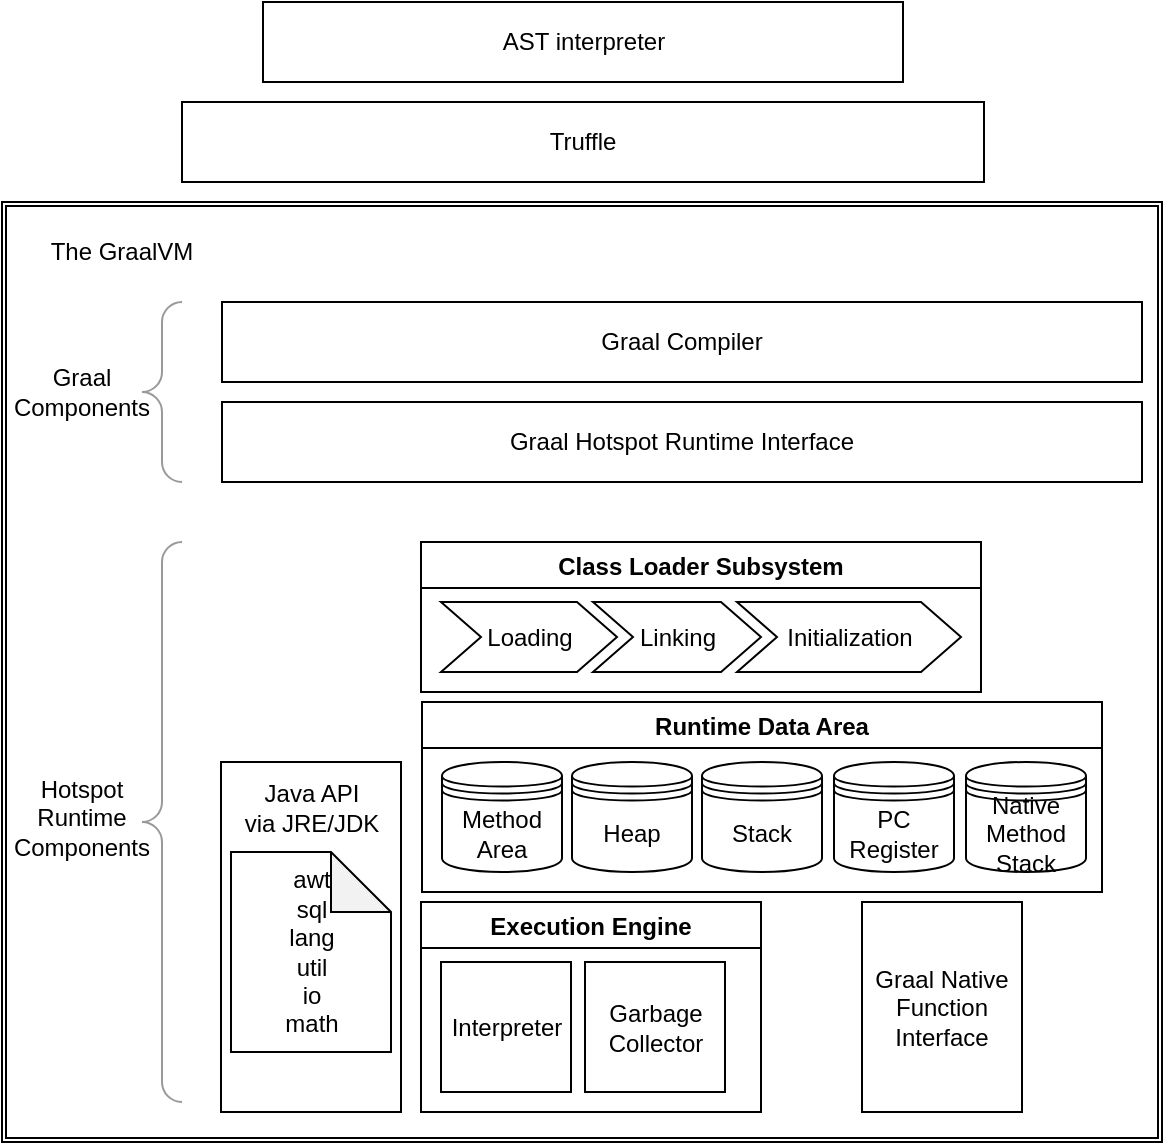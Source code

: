 <mxfile version="13.9.9" type="device"><diagram id="cHf0WT0qtPadwHNcwg--" name="Seite-1"><mxGraphModel dx="940" dy="846" grid="1" gridSize="10" guides="1" tooltips="1" connect="1" arrows="1" fold="1" page="1" pageScale="1" pageWidth="827" pageHeight="1169" math="0" shadow="0"><root><mxCell id="0"/><mxCell id="1" parent="0"/><mxCell id="Gbc03IH8W8lnXqPxh1PT-1" value="Truffle" style="rounded=0;whiteSpace=wrap;html=1;" parent="1" vertex="1"><mxGeometry x="140" y="190" width="401" height="40" as="geometry"/></mxCell><mxCell id="Gbc03IH8W8lnXqPxh1PT-2" value="AST interpreter" style="rounded=0;whiteSpace=wrap;html=1;" parent="1" vertex="1"><mxGeometry x="180.5" y="140" width="320" height="40" as="geometry"/></mxCell><mxCell id="Gbc03IH8W8lnXqPxh1PT-3" value="" style="shape=ext;double=1;whiteSpace=wrap;html=1;" parent="1" vertex="1"><mxGeometry x="50" y="240" width="580" height="470" as="geometry"/></mxCell><mxCell id="Gbc03IH8W8lnXqPxh1PT-4" value="The GraalVM" style="text;html=1;strokeColor=none;fillColor=none;align=center;verticalAlign=middle;whiteSpace=wrap;rounded=0;" parent="1" vertex="1"><mxGeometry x="60" y="250" width="100" height="30" as="geometry"/></mxCell><mxCell id="Gbc03IH8W8lnXqPxh1PT-5" value="Class Loader Subsystem" style="swimlane;" parent="1" vertex="1"><mxGeometry x="259.5" y="410" width="280" height="75" as="geometry"/></mxCell><mxCell id="Gbc03IH8W8lnXqPxh1PT-6" value="Loading" style="shape=step;perimeter=stepPerimeter;whiteSpace=wrap;html=1;fixedSize=1;" parent="1" vertex="1"><mxGeometry x="269.5" y="440" width="88" height="35" as="geometry"/></mxCell><mxCell id="Gbc03IH8W8lnXqPxh1PT-7" value="Linking" style="shape=step;perimeter=stepPerimeter;whiteSpace=wrap;html=1;fixedSize=1;" parent="1" vertex="1"><mxGeometry x="345.5" y="440" width="84" height="35" as="geometry"/></mxCell><mxCell id="Gbc03IH8W8lnXqPxh1PT-8" value="Initialization" style="shape=step;perimeter=stepPerimeter;whiteSpace=wrap;html=1;fixedSize=1;" parent="1" vertex="1"><mxGeometry x="417.5" y="440" width="112" height="35" as="geometry"/></mxCell><mxCell id="Gbc03IH8W8lnXqPxh1PT-9" value="Runtime Data Area" style="swimlane;" parent="1" vertex="1"><mxGeometry x="260" y="490" width="340" height="95" as="geometry"/></mxCell><mxCell id="Gbc03IH8W8lnXqPxh1PT-10" value="Method Area" style="shape=datastore;whiteSpace=wrap;html=1;" parent="1" vertex="1"><mxGeometry x="270" y="520" width="60" height="55" as="geometry"/></mxCell><mxCell id="Gbc03IH8W8lnXqPxh1PT-11" value="Heap" style="shape=datastore;whiteSpace=wrap;html=1;" parent="1" vertex="1"><mxGeometry x="335" y="520" width="60" height="55" as="geometry"/></mxCell><mxCell id="Gbc03IH8W8lnXqPxh1PT-12" value="Stack" style="shape=datastore;whiteSpace=wrap;html=1;" parent="1" vertex="1"><mxGeometry x="400" y="520" width="60" height="55" as="geometry"/></mxCell><mxCell id="Gbc03IH8W8lnXqPxh1PT-13" value="PC Register" style="shape=datastore;whiteSpace=wrap;html=1;" parent="1" vertex="1"><mxGeometry x="466" y="520" width="60" height="55" as="geometry"/></mxCell><mxCell id="Gbc03IH8W8lnXqPxh1PT-14" value="Native Method Stack" style="shape=datastore;whiteSpace=wrap;html=1;" parent="1" vertex="1"><mxGeometry x="532" y="520" width="60" height="55" as="geometry"/></mxCell><mxCell id="Gbc03IH8W8lnXqPxh1PT-18" value="Garbage Collector" style="rounded=0;whiteSpace=wrap;html=1;" parent="1" vertex="1"><mxGeometry x="341.5" y="620" width="70" height="65" as="geometry"/></mxCell><mxCell id="Gbc03IH8W8lnXqPxh1PT-21" value="Java API&lt;br&gt;via JRE/JDK&lt;br&gt;&lt;br&gt;&lt;br&gt;&lt;br&gt;&lt;br&gt;&lt;br&gt;&lt;br&gt;&lt;br&gt;&lt;br&gt;&lt;br&gt;" style="rounded=0;whiteSpace=wrap;html=1;" parent="1" vertex="1"><mxGeometry x="159.5" y="520" width="90" height="175" as="geometry"/></mxCell><mxCell id="Gbc03IH8W8lnXqPxh1PT-22" value="awt&lt;br&gt;sql&lt;br&gt;lang&lt;br&gt;util&lt;br&gt;io&lt;br&gt;math" style="shape=note;whiteSpace=wrap;html=1;backgroundOutline=1;darkOpacity=0.05;" parent="1" vertex="1"><mxGeometry x="164.5" y="565" width="80" height="100" as="geometry"/></mxCell><mxCell id="Gbc03IH8W8lnXqPxh1PT-33" value="Execution Engine" style="swimlane;" parent="1" vertex="1"><mxGeometry x="259.5" y="590" width="170" height="105" as="geometry"/></mxCell><mxCell id="Gbc03IH8W8lnXqPxh1PT-34" value="Interpreter" style="whiteSpace=wrap;html=1;aspect=fixed;" parent="1" vertex="1"><mxGeometry x="269.5" y="620" width="65" height="65" as="geometry"/></mxCell><mxCell id="k13HF6CwC9s8H0T9rUNY-1" value="Graal Native Function Interface" style="rounded=0;whiteSpace=wrap;html=1;" vertex="1" parent="1"><mxGeometry x="480" y="590" width="80" height="105" as="geometry"/></mxCell><mxCell id="k13HF6CwC9s8H0T9rUNY-2" value="Graal Compiler" style="rounded=0;whiteSpace=wrap;html=1;" vertex="1" parent="1"><mxGeometry x="160" y="290" width="460" height="40" as="geometry"/></mxCell><mxCell id="k13HF6CwC9s8H0T9rUNY-3" value="Graal Hotspot Runtime Interface" style="rounded=0;whiteSpace=wrap;html=1;" vertex="1" parent="1"><mxGeometry x="160" y="340" width="460" height="40" as="geometry"/></mxCell><mxCell id="k13HF6CwC9s8H0T9rUNY-4" value="" style="labelPosition=right;align=left;strokeWidth=1;shape=mxgraph.mockup.markup.curlyBrace;html=1;shadow=0;dashed=0;strokeColor=#999999;direction=north;" vertex="1" parent="1"><mxGeometry x="120" y="410" width="20" height="280" as="geometry"/></mxCell><mxCell id="k13HF6CwC9s8H0T9rUNY-5" value="" style="labelPosition=right;align=left;strokeWidth=1;shape=mxgraph.mockup.markup.curlyBrace;html=1;shadow=0;dashed=0;strokeColor=#999999;direction=north;" vertex="1" parent="1"><mxGeometry x="120" y="290" width="20" height="90" as="geometry"/></mxCell><mxCell id="k13HF6CwC9s8H0T9rUNY-6" value="Hotspot Runtime Components" style="text;html=1;strokeColor=none;fillColor=none;align=center;verticalAlign=middle;whiteSpace=wrap;rounded=0;" vertex="1" parent="1"><mxGeometry x="50" y="522.5" width="80" height="50" as="geometry"/></mxCell><mxCell id="k13HF6CwC9s8H0T9rUNY-7" value="Graal Components" style="text;html=1;strokeColor=none;fillColor=none;align=center;verticalAlign=middle;whiteSpace=wrap;rounded=0;" vertex="1" parent="1"><mxGeometry x="50" y="320" width="80" height="30" as="geometry"/></mxCell></root></mxGraphModel></diagram></mxfile>